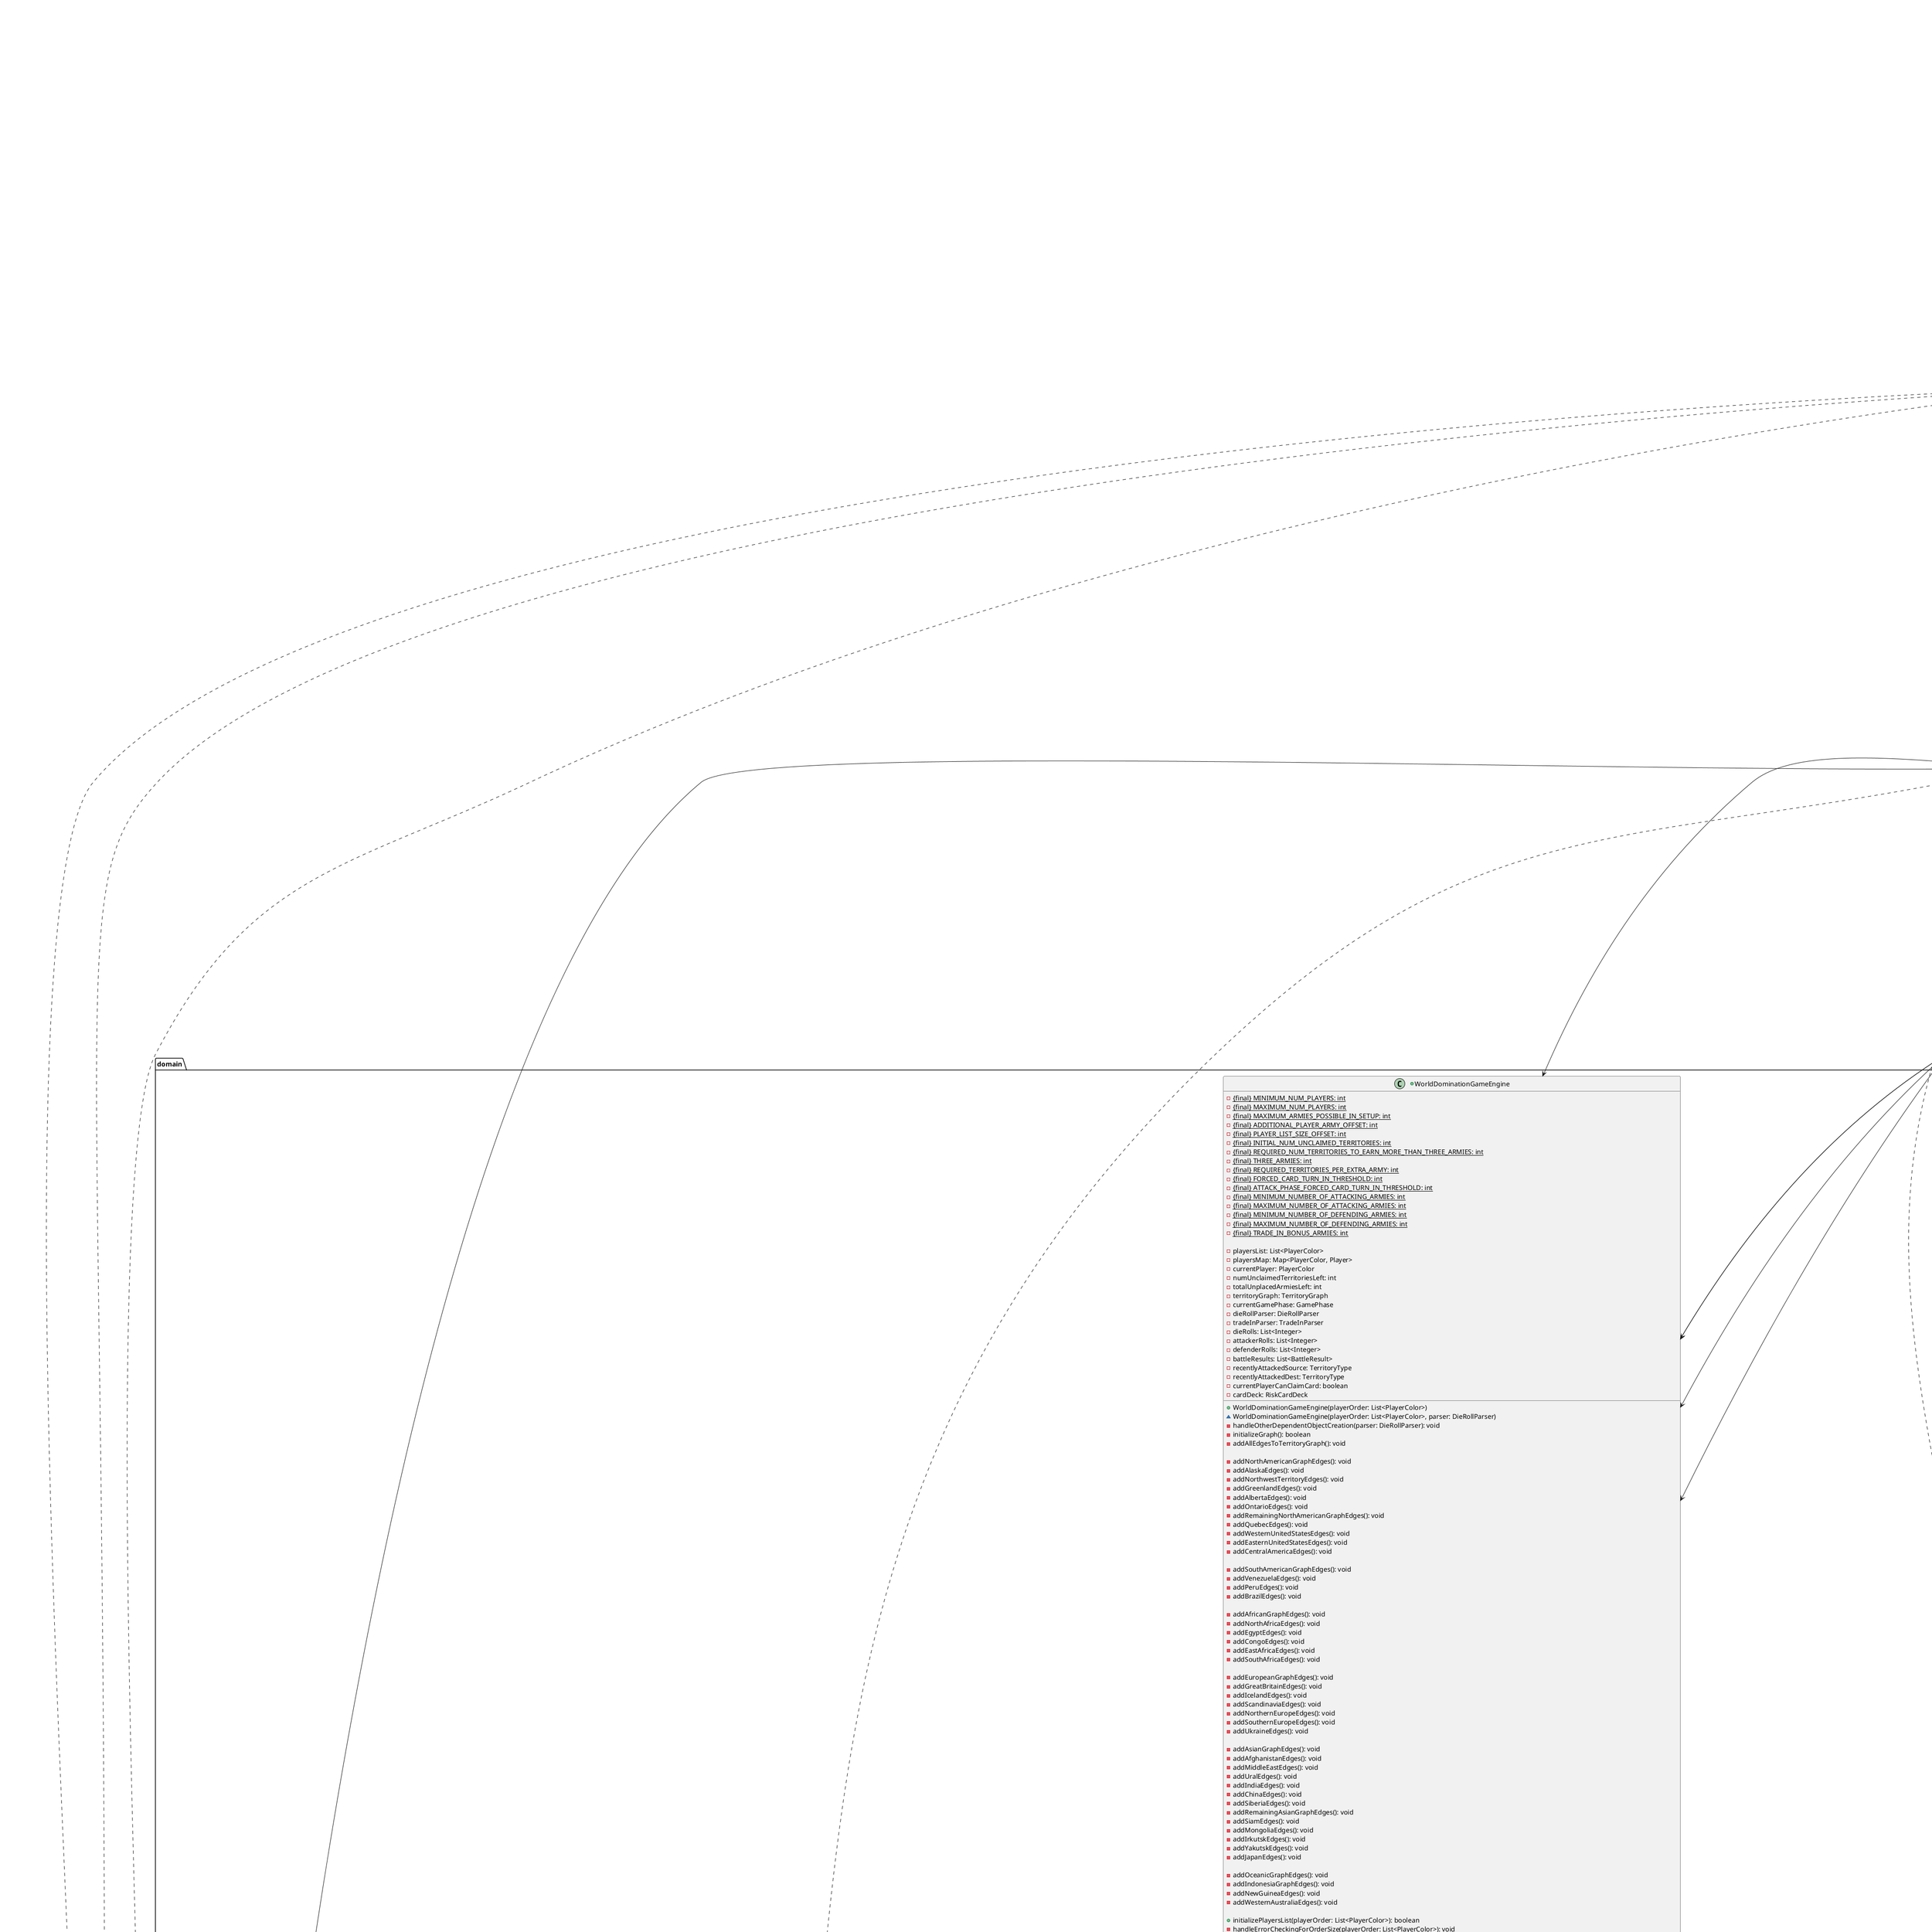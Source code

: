 @startuml RiskDesign

package presentation {
    +class RiskApp {
        -cssFileString: String
        -iconImageString: String

        +start(stage: Stage): void
        -loadStartScreen(): Parent
        -loadUniversalFiles(): void
        -initializeScreen(root: Parent, stage: Stage): void
        -addCssFileToScene(cssFileString: String, sceneInQuestion: Scene): Scene
        -addKeyListenerToScene(scene: Scene): Scene
        -performStageSetup(stage: Stage): void
        +{static} main(args: String[]): void
    }

    ~enum SceneType {
        START
        PLAYER_SELECT
        SHUFFLE
        GAME_OVER
        WIN

        -{final} sceneName: String
        ~SceneType(sceneName: String)
        ~getSceneName(): String
    }

    +class GameMapScreenController {
        -claimTerritoryDialog: DialogPane
        -territoryErrorDialog: DialogPane
        -armyPlacementSelectionDialog: DialogPane
        -attackResultsDialog: DialogPane
        -generalMessageDialog: DialogPane
        -dialogBackground: AnchorPane
        -armiesToPlacePane: AnchorPane
        -currentPlayerColor: Label
        -currentPhase: Label
        -instructionLabel: Label
        -armiesToPlace: Label
        -attackerRollsLabel: Label
        -defenderRollsLabel: Label
        -attackResultsLabel: Label
        -attackFortifySkipButton: Button
        -armyCountSpinner: Spinner<Integer>
        -gameEngine: WorldDominationGameEngine
        -selectedTerritory: TerritoryType
        -selectedButton: Button
        -territoryButtonMap: Map<Button, TerritoryType>
        -attackLogic: AttackLogic
        -fortifyLogic: FortifyLogic
        -errorDialogController: Dialog
        -confirmDialogController: Dialog
        -selectDialogController: Dialog
        -attackResultsDialogController: Dialog
        -generalMessageDialogController: Dialog

        -initialize(): void
        -setupDialogControllers(): void
        -setupDialogButtons(): void
        -setupSkipButton(): void
        -handleAttackButtonClick(): void
        -handleFortifyButtonClick(): void
        -setupClaimTerritoryDialog(): void
        -setupErrorDialog(): void
        -setupArmyPlacementDialog(): void
        -setupAttackResultsDialog(): void
        -promptForAdditionalArmyTransfer(): void
        -setupGeneralMessageDialog(): void
        -handleSelectionDialogAction(value: int): void
        -attackPhaseLogic(value: int): void
        -transferArmiesAttackPhase(value: int): void
        -handleArmyTransfer(result: FortifyResult): void
        -performAttack(value: int): void
        -handleAttackErrors(result: AttackResult): void
        -displayResults(): void
        -displayAttackerResults(): void
        -displayDefenderResults(): void
        -displayAttackResults(): void
        -checkForLoss(): void
        -checkForWin(): void
        -fortifyPhaseLogic(value: int): void
        -updateStateLabels(): void
        -gamePhaseActions(currentPhase: GamePhase): void
        -handleScramblePhaseInstructions(): void
        -handleSetupPhaseInstructions(): void
        -handlePlacementPhaseInstructions(): void
        -handleAttackPhaseInstructions(sourceSelected: boolean): void
        -handleFortifyPhaseInstructions(sourceSelected: boolean): void
        -enablePlacement(): void
        -getTerritoryOwner(territory: TerritoryType): PlayerColor
        -handleClaimTerritory(): void
        -setButtonBackgroundColor(player: PlayerColor, button: Button): void
        -handleTerritoryButtonClick(event: ActionEvent): void
        -handleGamePhaseAction(currentPhase: GamePhase): void
        -handlePlacementAttackFortifyPhases(currentPhase: GamePhase): void
        -handlePlaceArmies(armies: int): void
        -selectPlacementErrorMessage(message: String): void
        -showErrorMessage(key: String): void
        -handlePlacement(): void
        -handleAttack(): void
        -handleFortify(): void
        -handleFortifyAction(): void
        -resetSelectionDialog(startingValue: int): void
        -handleTargetTerritorySelection(): void
        -getArmiesForAttack(): void
        -getArmiesForDefense(): void
        -updateTerritoryErrorDialog(error: String): void
        -onKeyPress(event: KeyEvent): void
    }

    GameMapScreenController ..|> GameScene
    GameMapScreenController --> Dialog
    GameMapScreenController --> FortifyLogic
    GameMapScreenController --> AttackLogic
    GameMapScreenController ..> FortifyResult
    GameMapScreenController ..> AttackResult
    GameMapScreenController ..> SceneType

    +class PlayerSelectScreenController {
        -{static}{final} MIN_PLAYERS: int
        -{static}{final} MAX_PLAYERS: int
        -instructionLabel: Label
        -startGameButton: Button
        -resetButton: Button
        -blackButton: Button
        -redButton: Button
        -yellowButton: Button
        -blueButton: Button
        -greenButton: Button
        -purpleButton: Button
        ~playersOrder: List<PlayerColor>
        ~controller: SceneController

        -initialize(): void
        -onBackButtonClick(): void
        -onResetButtonClick(): void
        -resetButtonStates(): void
        -resetPlayerButton(button: Button): void
        -onStartGameButtonClick(): void
        -onPlayerSelect(e: ActionEvent): void
        -handlePlayerSelectUpdate(button: Button): void
        -updateInstructionLabel(): void
        +onKeyPress(event: KeyEvent): void
    }

    PlayerSelectScreenController ..|> GameScene
    PlayerSelectScreenController --> SceneController
    PlayerSelectScreenController ..> SceneType

    +class PlayerShuffleScreenController {
        -instructionLabel: Label
        -dieRollResult: Label
        -rollOrderLabel: Label
        -dieImage: ImageView
        -startGameButton: Button
        -{final} sceneController: SceneController
        -originalPlayerOrder: List<PlayerColor>
        -updatedPlayerOrder: List<PlayerColor>
        -dieRolls: List<Integer>
        -currentPlayer: int

        -initialize(): void
        -prepareCurrentPlayerRoll(): void
        -prepareStartGame(): void
        -stringifyPlayerOrder(): void
        -rollDie(): void
        -startGame(): void
        +onKeyPress(event: KeyEvent): void
    }

    PlayerShuffleScreenController ..|> GameScene
    PlayerShuffleScreenController ..> SceneType

    -enum DieImage {
        ONE
        TWO
        THREE
        FOUR
        FIVE
        SIX

        -{static}{final} dieMap: Map<Integer, DieImage>
        -{static}get(roll: int): Image
    }

    PlayerShuffleScreenController --+ DieImage

    ~class SceneController {
        -{static} sceneController: SceneController
        -{static} languageName: String
        -{static} currentScene: GameScene
        -{final} screenMap: Map<SceneType, Pane>
        -{final} main: Scene
        -gameEngine: WorldDominationGameEngine
        -originalPlayerOrder: List<PlayerColor>
        -numberOfPlayers: int
        -winner: PlayerColor

        -SceneController(main: Scene)
        #add(scene: SceneType, pane: Pane): void
        #activate(scene: SceneType): void
        #initializePlayers(players: List<PlayerColor>): void
        #getGameEngine(): WorldDominationGameEngine
        #getOriginalPlayerOrder(): List<PlayerColor>
        #onKeyPress(event: KeyEvent): void
        #getNumberOfPlayers(): int
        #setWinner(winner: PlayerColor): void
        #getWinner(): PlayerColor
        #{static} setCurrentScene(scene: GameScene): void
        #{static} setRoot(scene: Scene): void
        #{static} getInstance(): SceneController
        #{static} setLanguage(language: String): void
        #{static} getLanguageBundle(): ResourceBundle
        #{static} getLanguage(): String
        #{static} initializeLanguageBundle(): void
        #{static} getString(key: String, format: Object[]): String
    }

    SceneController --> GameScene
    SceneController ..> SceneType

    +class AttackLogic {
        -{final} gameEngine: WorldDominationGameEngine
        -sourceTerritory: TerritoryType
        -targetTerritory: TerritoryType
        -attackArmies: int
        -defendArmies: int
        -targetOwner: PlayerColor
        -sourceSelected: boolean
        -attackArmiesSet: boolean
        -ownerSelected: boolean
        -attackComplete: boolean

        ~AttackLogic(gameEngine: WorldDominationGameEngine)
        ~performAttack(): AttackResult
        ~isSourceSelected(): boolean
        ~sourceArmiesSelected(): boolean
        ~setSourceTerritory(territory: TerritoryType): boolean
        ~setTargetTerritory(territory: TerritoryType): boolean
        ~setAttackArmies(armies: int): void
        ~setDefendArmies(armies: int): void
        ~reset(): void
        ~getTargetOwner(): PlayerColor
        ~didDefenderLoseTerritory(): boolean
        ~getSourceTerritory(): TerritoryType
        ~getTargetTerritory(): TerritoryType
        ~isAttackComplete(): boolean
    }

    +enum AttackResult {
        SUCCESS
        NOT_ADJACENT
        SOURCE_NOT_OWNED
        DESTINATION_OWNED
        WRONG_STATE
        BAD_ATTACK_ARMIES
        BAD_DEFEND_ARMIES
        NOT_ENOUGH_ATTACKERS
        NOT_ENOUGH_DEFENDERS

        ~toKey(): String
        ~{static} parseError(message: String): AttackResult
    }

    AttackLogic ..> AttackResult

    ~class Dialog {
        -{final} dialog: DialogPane
        -{final} dialogBackground: AnchorPane

        #Dialog(dialog: DialogPane, background: AnchorPane)
        ~isVisible(): boolean
        ~toggleDisplay(): void
        ~setTitleText(key: String, replacements: Object[]): void
        ~setContentText(key: String, replacements: Object[]): void
        ~setupButton(buttonType: ButtonType, key: String, eventHandler: EventHandler<Event>): void
        -showButton(button: ButtonType): void
        -hideButton(button: ButtonType): void
    }

    +class FortifyLogic {
        -{final} gameEngine: WorldDominationGameEngine
        -sourceTerritory: TerritoryType
        -destinationTerritory: TerritoryType
        -armiesToTransfer: int
        -sourceSelected: boolean

        ~FortifyLogic(gameEngine: WorldDominationGameEngine)
        ~setSourceTerritory(territory: TerritoryType): void
        ~setDestinationTerritory(territory: TerritoryType): void
        ~setArmiesToTransfer(armies: int): void
        ~performFortify(): FortifyResult
        ~isSourceSelected(): boolean
        ~reset(): void
    }

    +enum FortifyResult {
        SUCCESS
        NOT_ADJACENT
        NOT_OWNED
        NOT_ENOUGH_ARMIES
        WRONG_PHASE

        ~toKey(): String
        ~{static} parseError(message: String): FortifyResult
    }

    FortifyLogic ..> FortifyResult

    +interface GameScene {
        ~onKeyPress(event: KeyEvent): void
    }

    SceneController --> "*" SceneType

    +class StartScreenController {
        -languageSelect: ComboBox<String>

        -initialize(): void
        -onStartButtonClick(): void
        +onKeyPress(event: KeyEvent): void
    }

    StartScreenController ..|> GameScene

    +class WinScreenController {
        -winLabel: Label

        -initialize(): void
        -onPlayAgain(): void
        +onKeyPress(event: KeyEvent): void
    }

    +class TradeInLogic {
        -{static}{final} TRADE_IN_COUNT: int
        -{final} tradeInDialog: Dialog
        -{final} CheckComboBox<String>: cardSelection
        -{final} EventHandler<Event> performTradeIn
        -extraArmyTerritories: Set<TerritoryType>

        ~TradeInLogic(tradeInDialog: Dialog, gameEngine: WorldDominationGameEngine, performTradeIn: EventHandler<Event>)
        ~displayIfEnoughCards(): void
        -shouldForceInAttackPhase(): boolean
        -hideCancelButtonOnForced(): void
        -displayListOfCards(): void
        -createDisplayCard(card: Card): void
        -getTerritoryType(card: Card): void
        -getPieceType(card: Card): void
        -setupDialogButtons(): void
        ~tradeIn(): boolean
        -getCardFromString(cardString: String): Card
        -getTerritoryCardFromString(cardString: String): Card
        ~getExtraArmyTerritories(): Set<TerritoryType>
    }

    TradeInLogic --> Dialog

    WinScreenController ..|> GameScene

    PlayerShuffleScreenController --> SceneController
    PlayerSelectScreenController --> SceneController
    GameMapScreenController ..> SceneController
    StartScreenController ..> SceneController
    WinScreenController ..> SceneController
    TradeInLogic ..> SceneController
    RiskApp ..> SceneController
}

package domain {
    +class WorldDominationGameEngine {
        -{static}{final} MINIMUM_NUM_PLAYERS: int
        -{static}{final} MAXIMUM_NUM_PLAYERS: int
        -{static}{final} MAXIMUM_ARMIES_POSSIBLE_IN_SETUP: int
        -{static}{final} ADDITIONAL_PLAYER_ARMY_OFFSET: int
        -{static}{final} PLAYER_LIST_SIZE_OFFSET: int
        -{static}{final} INITIAL_NUM_UNCLAIMED_TERRITORIES: int
        -{static}{final} REQUIRED_NUM_TERRITORIES_TO_EARN_MORE_THAN_THREE_ARMIES: int
        -{static}{final} THREE_ARMIES: int
        -{static}{final} REQUIRED_TERRITORIES_PER_EXTRA_ARMY: int
        -{static}{final} FORCED_CARD_TURN_IN_THRESHOLD: int
        -{static}{final} ATTACK_PHASE_FORCED_CARD_TURN_IN_THRESHOLD: int
        -{static}{final} MINIMUM_NUMBER_OF_ATTACKING_ARMIES: int
        -{static}{final} MAXIMUM_NUMBER_OF_ATTACKING_ARMIES: int
        -{static}{final} MINIMUM_NUMBER_OF_DEFENDING_ARMIES: int
        -{static}{final} MAXIMUM_NUMBER_OF_DEFENDING_ARMIES: int
        -{static}{final} TRADE_IN_BONUS_ARMIES: int

        -playersList: List<PlayerColor>
        -playersMap: Map<PlayerColor, Player>
        -currentPlayer: PlayerColor
        -numUnclaimedTerritoriesLeft: int
        -totalUnplacedArmiesLeft: int
        -territoryGraph: TerritoryGraph
        -currentGamePhase: GamePhase
        -dieRollParser: DieRollParser
        -tradeInParser: TradeInParser
        -dieRolls: List<Integer>
        -attackerRolls: List<Integer>
        -defenderRolls: List<Integer>
        -battleResults: List<BattleResult>
        -recentlyAttackedSource: TerritoryType
        -recentlyAttackedDest: TerritoryType
        -currentPlayerCanClaimCard: boolean
        -cardDeck: RiskCardDeck

        +WorldDominationGameEngine(playerOrder: List<PlayerColor>)
        ~WorldDominationGameEngine(playerOrder: List<PlayerColor>, parser: DieRollParser)
        -handleOtherDependentObjectCreation(parser: DieRollParser): void
        -initializeGraph(): boolean
        -addAllEdgesToTerritoryGraph(): void

        -addNorthAmericanGraphEdges(): void
        -addAlaskaEdges(): void
        -addNorthwestTerritoryEdges(): void
        -addGreenlandEdges(): void
        -addAlbertaEdges(): void
        -addOntarioEdges(): void
        -addRemainingNorthAmericanGraphEdges(): void
        -addQuebecEdges(): void
        -addWesternUnitedStatesEdges(): void
        -addEasternUnitedStatesEdges(): void
        -addCentralAmericaEdges(): void

        -addSouthAmericanGraphEdges(): void
        -addVenezuelaEdges(): void
        -addPeruEdges(): void
        -addBrazilEdges(): void

        -addAfricanGraphEdges(): void
        -addNorthAfricaEdges(): void
        -addEgyptEdges(): void
        -addCongoEdges(): void
        -addEastAfricaEdges(): void
        -addSouthAfricaEdges(): void

        -addEuropeanGraphEdges(): void
        -addGreatBritainEdges(): void
        -addIcelandEdges(): void
        -addScandinaviaEdges(): void
        -addNorthernEuropeEdges(): void
        -addSouthernEuropeEdges(): void
        -addUkraineEdges(): void

        -addAsianGraphEdges(): void
        -addAfghanistanEdges(): void
        -addMiddleEastEdges(): void
        -addUralEdges(): void
        -addIndiaEdges(): void
        -addChinaEdges(): void
        -addSiberiaEdges(): void
        -addRemainingAsianGraphEdges(): void
        -addSiamEdges(): void
        -addMongoliaEdges(): void
        -addIrkutskEdges(): void
        -addYakutskEdges(): void
        -addJapanEdges(): void

        -addOceanicGraphEdges(): void
        -addIndonesiaGraphEdges(): void
        -addNewGuineaEdges(): void
        -addWesternAustraliaEdges(): void

        +initializePlayersList(playerOrder: List<PlayerColor>): boolean
        -handleErrorCheckingForOrderSize(playerOrder: List<PlayerColor>): void
        -handleErrorCheckingForOrderContents(playerOrder: List<PlayerColor>): void
        -initializePlayerColorToPlayerMap(playerColors: List<PlayerColor>): void

        ~shufflePlayers(): void
        -sortPlayersListByDieRoll(): void

        ~assignSetupArmiesToPlayers(): boolean
        -checkIfPlayersListIsEmpty(): void
        -handleArmyAssignment(numPlayersInGame: int): void

        +checkIfPlayerOwnsTerritory(relevantTerritory: TerritoryType, playerColor: PlayerColor): boolean
        +placeNewArmiesInTerritory(relevantTerritory: TerritoryType, numArmiesToPlace: int): boolean
        -checkIfGameIsInValidPhaseForAction(validPhases: Set<GamePhase>, errorMessage: String): void
        -handleValidPhaseParsing(relevantTerritory: TerritoryType, numArmiesToPlace: int): void

        -handleSetupPhaseArmyPlacement(relevantTerritory: TerritoryType, numArmiesToPlace: int): void
        -checkNumArmiesToPlaceIsValidForSetup(numArmiesToPlace: int): void
        -checkIfCurrentPlayerOwnsTerritory(relevantTerritory: TerritoryType): void
        -increaseNumArmiesInTerritory(relevantTerritory: TerritoryType, additionalArmies: int): void
        -decreaseNumArmiesCurrentPlayerHasToPlace(numArmiesToPlace: int): void
        -updateCurrentPlayer(): void
        -checkSetupPhaseEndCondition(): void

        ~calculatePlacementPhaseArmiesForCurrentPlayer(): int
        -getTerritoriesCurrentPlayerOwns(): Set<TerritoryType>
        -checkIfPlayerShouldExistOrGameIsOverWithTerritoryCount(numOwnedTerritories: int): void
        -calculateBonusForOwnedContinents(): int
        -increaseNumArmiesCurrentPlayerHasToPlace(numToIncreaseBy: int): void

        -handleScramblePhaseArmyPlacement(relevantTerritory: TerritoryType, numArmiesToPlace: int): void
        -checkIfTerritoryIsUnclaimed(relevantTerritory: TerritoryType): void
        -checkIfNumArmiesToPlaceIsValidForScramblePhase(numArmiesToPlace: int): void
        -checkIfPlayerHasEnoughArmiesToPlace(numArmiesToPlace: int): void
        -updateTerritoryObjectWithValidScrambleArguments(relevantTerritory: TerritoryType, numArmiesToPlace: int): void
        -addTerritoryToCurrentPlayerCollection(relevantTerritory: TerritoryType): void
        -checkScramblePhaseEndCondition(): void
        -calculateNumUnplacedArmiesLeft(): void

        -handlePlacementPhaseArmyPlacement(relevantTerritory: TerritoryType, numArmiesToPlace: int): void
        -checkIfPlayerIsHoldingTooManyCards(): void
        -checkIfNumArmiesToPlaceIsValidForPlacement(numArmiesToPlace: int): void
        -checkPlacementPhaseEndCondition(): void

        +tradeInCards(selectedCardsToTradeIn: Set<Card>): Set<TerritoryType>
        -checkForForcedTradeInForAttackPhase(): void
        -checkIfPlayerOwnsCards(givenCardSet: Set<Card>, currentPlayerObject: Player): void
        -addArmiesToPlayerStockpileIfValidSet(selectedCards: Set<Card>, playerObject: Player): Set<TerritoryType>
        -modifyPlayerObjectAndGamePhaseToAccountForTradeIn(playerObject: Player, numArmiesToReceive: int, selectedCards: Set<Card>): void

        +placeBonusArmies(territory: TerritoryType, possibilities: Set<TerritoryType>): void

        +moveArmiesBetweenFriendlyTerritories(sourceTerritory: TerritoryType, destTerritory: TerritoryType, numArmies: int): void
        -checkIfTerritoriesAreAdjacent(source: TerritoryType, dest: TerritoryType): void
        -checkIfPlayerOwnsBothSourceAndDestinationTerritories(source: TerritoryType, dest: TerritoryType): void
        -handleInputArmyValidation(sourceTerritory: TerritoryType, numArmiesToMove: int): void
        -checkIfInValidGamePhaseForMovement(): void
        -checkIfTerritoriesWereRecentlyAttacked(sourceTerritory: TerritoryType, destTerritory: TerritoryType): void
        -clearRecentlyAttackedTerritories(): void
        -decreaseNumArmiesInTerritory(territory: TerritoryType, numArmiesLost: int): void
        -handleFortifyPhaseEndingIfNecessary(): void

        +forceGamePhaseToEnd(): void
        -handleAttackPhaseEnding(): void
        -checkIfPlayerHasTooManyCardsAttackPhase(): void
        -handleFortifyPhaseEnding(): void

        ~claimCardForCurrentPlayerIfPossible(): void
        -addCardToCurrentPlayersCollection(): void

        +attackTerritory(sourceTerritory: TerritoryType, destTerritory: TerritoryType, numAttackers: int, numDefenders: int): int
        -handleErrorCasesForAttackingTerritory(sourceTerritory: TerritoryType, destTerritory: TerritoryType, numAttackers: int, numDefenders: int): void
        -checkIfNumAttackersIsValid(numAttackers: int): void
        -checkIfNumDefendersIsValid(numDefenders: int): void
        -checkIfGameIsInAttackPhase(): void
        -checkIfAppropriatePlayersOwnTerritories(source: TerritoryType, dest: TerritoryType): void
        -checkIfSourceTerritoryHasEnoughArmiesToSupportAttack(sourceTerritory: TerritoryType, numAttackers: int): void
        -checkIfDestTerritoryHasEnoughArmiesToSupportDefense(destTerritory: TerritoryType, numDefenders: int): void

        -storeRecentlyAttackedTerritories(source: TerritoryType, dest: TerritoryType): void
        -rollDiceForBattle(numAttackers: int, numDefenders: int): List<BattleResult>
        -handleArmyLosses(sourceTerritory: TerritoryType, destTerritory: TerritoryType, battleResults: List<BattleResult>): AttackConsequence
        -handleDefenderLosingTerritoryConsequences(sourceTerritory: TerritoryType, destTerritory: TerritoryType, numAttackers: int): void
        -handleAttackerTakingTerritory(territory: TerritoryType, numAttackers: int): void
        -getPlayerInControlOfTerritory(territory: TerritoryType): PlayerColor
        +handlePlayerLosingGameIfNecessary(potentiallyLosingPlayer: PlayerColor): void
        -playerOwnsAtLeastOneTerritory(player: PlayerColor): boolean
        -handlePlayerWinningGameIfNecessary(): void

        +getAttackerDiceRolls(): List<Integer>
        +getDefenderDiceRolls(): List<Integer>
        +getBattleResults(): List<BattleResult>
        +getIfCurrentPlayerCanClaimCard(): boolean
        +getRecentlyAttackedSource(): TerritoryType
        +getRecentlyAttackedDest(): TerritoryType
        +getCurrentPlayer(): PlayerColor
        +getCurrentGamePhase(): GamePhase
        +getPlayerOrder(): List<PlayerColor>
        +getDieRolls(): List<Integer>
        +getCurrentPlayerArmiesToPlace(): int
        +getNumberOfArmies(territoryType: TerritoryType): int
        +getCardsOwnedByPlayer(playerColor: PlayerColor): Set<Card>

        ~setNumArmiesForPlayer(playerColor: PlayerColor, numArmies: int): void
        ~setAbilityToClaimCard(): void
        ~setGamePhase(gamePhase: GamePhase): void
        ~setPlayerOrderList(playersList: List<PlayerColor>): void
        ~setCardsForPlayer(playerColor: PlayerColor, cardsPlayerOwns: Set<Card>): void
        ~setParser(parser: DieRollParser): void
        ~provideMockedPlayerObjects(mockedPlayers: List<Player>): void
        ~provideMockedTerritoryGraph(mockedGraph: TerritoryGraph): void
        ~provideMockedPlayersMap(mockedPlayersMap: Map<PlayerColor, Player>): void
        ~provideMockedTradeInParser(mockedParser: TradeInParser): void
        ~provideCurrentPlayerForTurn(currentlyGoingPlayer: PlayerColor): void
        ~provideMockedCardDeck(mockedDeck: RiskCardDeck): void
        ~provideDieRollParser(dieRollParser: DieRollParser): void
        ~getNumCardsForPlayer(playerColor: PlayerColor): int
        ~getPlayerMap(): Map<PlayerColor, Player>
        ~getNumArmiesByPlayerColor(playerColor: PlayerColor): int
        ~getClaimedTerritoriesForPlayer(playerInQuestion: PlayerColor): Set<TerritoryType>
        ~WorldDominationGameEngine()
        ~claimAllTerritoriesForCurrentPlayer(territoriesToClaim: Set<TerritoryType>): void
    }

    WorldDominationGameEngine --> "*" Player
    WorldDominationGameEngine --> "*" PlayerColor
    WorldDominationGameEngine --> DieRollParser
    WorldDominationGameEngine --> TradeInParser
    WorldDominationGameEngine --> RiskCardDeck
    WorldDominationGameEngine --> TerritoryGraph
    WorldDominationGameEngine ..> Continent
    WorldDominationGameEngine ..> Card
    WorldDominationGameEngine ..> AttackConsequence
    WorldDominationGameEngine --> GamePhase
    WorldDominationGameEngine ..> TerritoryType
    WorldDominationGameEngine ..> PlayerColor

    ~class Player {
        -{final} playerColor: PlayerColor
        -numArmiesToPlace: int
        -territories: Set<TerritoryType>
        -ownedCards: Set<Card>

        ~Player(playerColor: PlayerColor)
        ~ownsTerritory(territory: TerritoryType): boolean
        ~setNumArmiesToPlace(newAmount: int): void
        ~getNumArmiesToPlace(): int
        ~getColor(): PlayerColor
        ~addTerritoryToCollection(relevantTerritory: TerritoryType): void
        ~ownsAllGivenCards(cardsToRemove: Set<Card>): void

        ~setTerritories(territories: Set<TerritoryType>): void
        ~getTerritories(): Set<TerritoryType>
        ~Player()
        ~setOwnedCards(cardsPlayerOwns: Set<Card>): void
        ~getOwnedCards(): Set<Card>
        ~addCardsToCollection(cardToBeAdded: Set<Card>): void
        ~removeTerritoryFromCollection(territory: TerritoryType): void
    }

    Player --> PlayerColor
    Player --> "*" TerritoryType
    Player --> "*" Card

    +enum GamePhase {
        SCRAMBLE
        SETUP
        PLACEMENT
        ATTACK
        FORTIFY
        GAME_OVER

        +toString(): String
    }

    ~enum AttackConsequence {
        DEFENDER_LOSES_TERRITORY
        NO_CHANGE
    }

    ~class RiskCardDeck {
        -{static} {final} NUMBER_OF_WILD_CARDS: int
        -{static} {final} CARDS_PER_PIECE_TYPE: int
        -deckOfCards: List<Card>
        -{final} random: Random

        ~RiskCardDeck()
        ~RiskCardDeck(random: Random)
        ~initDeck(): boolean
        -addTerritoryCards(): void
        -addWildCards(): void
        ~drawCard(): Card
        ~shuffle(): boolean
        ~setDeck(deck: List<Card>): void
        ~isDeckEmpty(): boolean
    }

    ~class Die {
        -maximumPossibleRoll: int
        -minimumPossibleRoll: int
        ~Die(maximumPossibleRoll: int, minimumPossibleRoll: int)
        ~rollSingleDie(randomizer: Random): Integer
    }

    ~class DieRollParser {
        -{static} {final} MINIMUM_DIE_ROLL: int
        -{static} {final} MAXIMUM_DIE_ROLL: int
        -{static} {final} MINIMUM_AMOUNT_OF_SETUP_DICE: int
        -{static} {final} MAXIMUM_AMOUNT_OF_SETUP_DICE: int
        -{static} {final} MINIMUM_VALID_AMOUNT_OF_ATTACKER_OR_DEFENDER_DICE: int
        -{static} {final} MAXIMUM_VALID_AMOUNT_OF_DEFENDER_DICE: int
        -{static} {final} MAXIMUM_VALID_AMOUNT_OF_ATTACKER_DICE: int
        -{final} attackerDice: List<Die>
        -{final} defenderDice: List<Die>
        -{final} randomizer: Random
        -setupDie: Die

        ~DieRollParser()
        ~buildDiceLists(): boolean
        ~rollDiceToDeterminePlayerOrder(amountOfDiceToRoll: int): List<Integer>
        -buildSetupDie(setupDieUpperBound: int): void
        ~rollAttackerDice(amountOfDiceToRoll: int): List<Integer>
        ~rollDefenderDice(amountOfDiceToRoll: int): List<Integer>
        -validateRequestedAmountOfDiceToRollIsInRange(rolLType: String, requestedAmount: int, minAllowedAmount: int, maxAllowedAmount: int): void
        -rollDiceFromList(amountOfDiceToRoll: int, List<Die> listToUse)
        ~generateBattleResults(defenderRolls: List<Integer>, attackerRolls: List<Integer>): List<BattleResult>
        -validateListsAreNotEmpty(defenderRollsList: List<Integer>, attackerRollsList: List<Integer>): void
        -validateListsAreSortedProperly(defenderRollsList: List<Integer>, attackerRollsList: List<Integer>): void
        -calculateBattleResult(defenderRoll: Integer, attackerRoll: Integer): BattleResult
        ~validateSortIsInNonIncreasingOrder(toCheck: List<Integer>): boolean
        ~DieRollParser(randomizer: Random, attackerDice: List<Die>, defenderDice: List<Die>)
    }

    DieRollParser --> "*" Die
    DieRollParser ..> BattleResult

    +enum BattleResult {
        ATTACKER_VICTORY
        DEFENDER_VICTORY

        +toString(): String
    }

    +enum Continent {
        AFRICA
        ASIA
        EUROPE
        NORTH_AMERICA
        OCEANIA
        SOUTH_AMERICA

        -{final} associatedTerritories: Set<TerritoryType>
        -{final} continentBonus: int
        ~Continent(associatedTerritories: Set<TerritoryType>, continentArmyBonus: int)
        ~matchesContinentTerritories(playerTerritoriesInQuestion: Set<TerritoryType>): boolean
        +toString(): String
        ~getContinentBonusIfPlayerHasTerritories(setToPassIn: Set<TerritoryType>): int
    }

    ~class TradeInParser {
        -{static} {final} TRADE_IN_SET_LENGTH: int
        -{static} {final} MAXIMUM_NUMBER_OF_TRADES: int
        -{static} {final} ARMY_CALCULATION_OFFSET: int
        -{static} {final} STARTING_NUMBER_OF_ARMIES: int
        -{static} {final} ADDITIONAL_NUMBER_OF_ARMIES: int
        -{static} {final} STARTING_NUMBER_OF_ARMIES_AFTER_THRESHOLD: int
        -{static} {final} ADDITIONAL_NUMBER_OF_ARMIES_AFTER_THRESHOLD: int
        -setsTradedIn: int

        ~startTrade(cards: Set<Card>): int
        ~getMatchedTerritories(player: Player, cards: Set<Card>): Set<TerritoryType>
        -checkPlayerTerritories(player: Player, cards: Set<Card>): Set<TerritoryType>
        -checkTradeInState(cards: Set<Card>): void
        -hasOneOfEachType(cards: Set<Card>): boolean
        -hasThreeOfSameType(cards: Set<Card>): boolean
        -countPieceType(cards: Set<Card>, type: PieceType): long
        -hasWild(cards: Set<Card>): boolean
        ~setSetsTradedIn(setsTradedIn: int): void
    }

    TradeInParser .d.> Card
    TradeInParser ..> Player

    +enum PieceType {
        ARTILLERY
        CAVALRY
        INFANTRY

        +toString(): String
    }

    ~interface Card {
        +isWild(): boolean
        +matchesTerritory(territory: TerritoryType): boolean
        +matchesPieceType(pieceType: PieceType): boolean
    }

    ~class WildCard {
        +matchesTerritory(territory: TerritoryType): boolean
        +matchesPieceType(pieceType: PieceType): boolean
        +isWild(): boolean
    }

    note "matchesPieceType and isWild returns true, matchesTerritory returns false" as N1
    N1 .u. WildCard

    ~class TerritoryCard {
        -territoryType: TerritoryType
        -pieceType: PieceType
        ~TerritoryCard(territory: TerritoryType, piece: PieceType)
        ~matchesTerritory(territory: TerritoryType): boolean
        ~matchesPieceType(pieceType: PieceType): boolean
        ~isWild(): boolean
    }

    TerritoryCard --> PieceType
    TerritoryCard --> TerritoryType

    TerritoryCard ..|> Card
    WildCard ..|> Card
    RiskCardDeck --> "*" Card

    +enum TerritoryType {
        ALASKA
        ALBERTA
        CENTRAL_AMERICA
        ...
        WESTERN_AUSTRALIA

        +toString(): String
    }

    ~class TerritoryGraph {
        -territories: Map<TerritoryType, Set<Territory>>
        -territoryTypeToObject: Map<TerritoryType, Territory>

        ~getTerritory(territoryType: TerritoryType): Territory
        ~findAdjacentTerritories(territoryType: TerritoryType): Set<Territory>

        ~addNewTerritory(territory: Territory): boolean
        ~addNewAdjacency(startingTerritory: TerritoryType, endingTerritory: TerritoryType): boolean
        ~areTerritoriesAdjacent(startingTerritory: TerritoryType, endingTerritory: TerritoryType): boolean

        -isValidAdjacency(startingTerritory: TerritoryType, endingTerritory: TerritoryType): boolean

        ~addSetOfAdjacencies(keyToAddOn: TerritoryType, adjTerritories: Set<TerritoryType>): boolean
        -graphContainsAdjacencies(territoryType: TerritoryType, adjacencies: Set<TerritoryType>, currentAdjacencies: Set<TerritoryType>): boolean
        -graphHasAdjacencyMapping(adjacencies: Set<TerritoryType>, currentAdjacencies: Set<TerritoryType>): boolean
        -addAdjacenciesToGraph(territory: TerritoryType, adjacencies: Set<TerritoryType>, currentAdjacencies: Set<TerritoryType>): void
    }

    TerritoryGraph --> "*" Territory
    TerritoryGraph --> "*" TerritoryType

    ~class Territory {
        -territoryType: TerritoryType
        -playerInControl: PlayerColor
        -numArmiesPresent: int

        ~Territory(territoryType: TerritoryType)
        ~Territory(playerToBeInControl: Player, territoryType: TerritoryType)
        ~setPlayerInControl(newPlayer: Player): boolean
        ~setNumArmiesPresent(newAmount: int): boolean
        ~getNumArmiesPresent(): int
        ~getTerritoryType(): TerritoryType
        ~isOwnedByPlayer(playerToCheck: PlayerColor): boolean
    }

    Territory --> PlayerColor
    Territory --> TerritoryType

    +enum PlayerColor {
        SETUP
        BLACK
        RED
        YELLOW
        BLUE
        GREEN
        PURPLE

        +toString(): String
        +getColorString(): String
    }
}

presentation.AttackLogic --> domain.WorldDominationGameEngine
presentation.AttackLogic --> "2" domain.TerritoryType
presentation.AttackLogic --> domain.PlayerColor

presentation.FortifyLogic --> domain.WorldDominationGameEngine
presentation.FortifyLogic --> "2" domain.TerritoryType

presentation.GameMapScreenController --> domain.WorldDominationGameEngine
presentation.GameMapScreenController --> "*" domain.TerritoryType
presentation.GameMapScreenController ..> domain.GamePhase

presentation.PlayerSelectScreenController --> "*" domain.PlayerColor

presentation.PlayerShuffleScreenController --> "*" domain.PlayerColor

presentation.SceneController --> "*" domain.PlayerColor
presentation.SceneController --> domain.WorldDominationGameEngine

presentation.TradeInLogic --> domain.WorldDominationGameEngine
presentation.TradeInLogic --> domain.GamePhase
presentation.TradeInLogic --> "*" domain.TerritoryType
presentation.TradeInLogic ..> domain.Card

package datasource {
    +interface FileLoader {
        +open(fileName: String): boolean
        +getFileUrl(): URL
    }

    +class ImageFileLoader {
        -{static} {final} IMAGE_DIRECTORY: String

        +open(fileName: String): boolean
        -checkFileExistence(fileName: String, file: URL): void
        +getFileUrl(): URL
    }

    +class SceneFileLoader {
        -sceneFile: URL

        +open(fileName: String): boolean
        -checkFileExistence(file: URL): void
        +getFileUrl(): URL
    }

    +class StyleSheetLoader {
        -cssFile: URL

        +open(fileName: String): boolean
        -createFilePointer(fileName: String): URL
        -checkFileExistence(file: URL): void
        +getFileUrl(): URL
    }

    ImageFileLoader ..|> FileLoader
    SceneFileLoader ..|> FileLoader
    StyleSheetLoader ..|> FileLoader

    +class StringsBundleLoader {
        -{static} {final} BUNDLE_NAME: String
        -{static} {final} INSTANCE: StringsBundleLoader
        -localeName: String

        -openBundle(locale: String): boolean
        -getResourceBundle(): ResourceBundle
        +{static} open(locale: String): boolean
        +{static} getBundle(): ResourceBundle
    }
}

presentation.RiskApp ..> datasource.SceneFileLoader
presentation.RiskApp ..> datasource.StyleSheetLoader
presentation.RiskApp ..> datasource.ImageFileLoader

presentation.SceneController --> datasource.FileLoader
presentation.SceneController ..> datasource.StringsBundleLoader

domain.BattleResult ..> datasource.StringsBundleLoader
domain.Continent ..> datasource.StringsBundleLoader
domain.GamePhase ..> datasource.StringsBundleLoader
domain.PieceType ..> datasource.StringsBundleLoader
domain.PlayerColor ..> datasource.StringsBundleLoader
domain.TerritoryType ..> datasource.StringsBundleLoader

@enduml